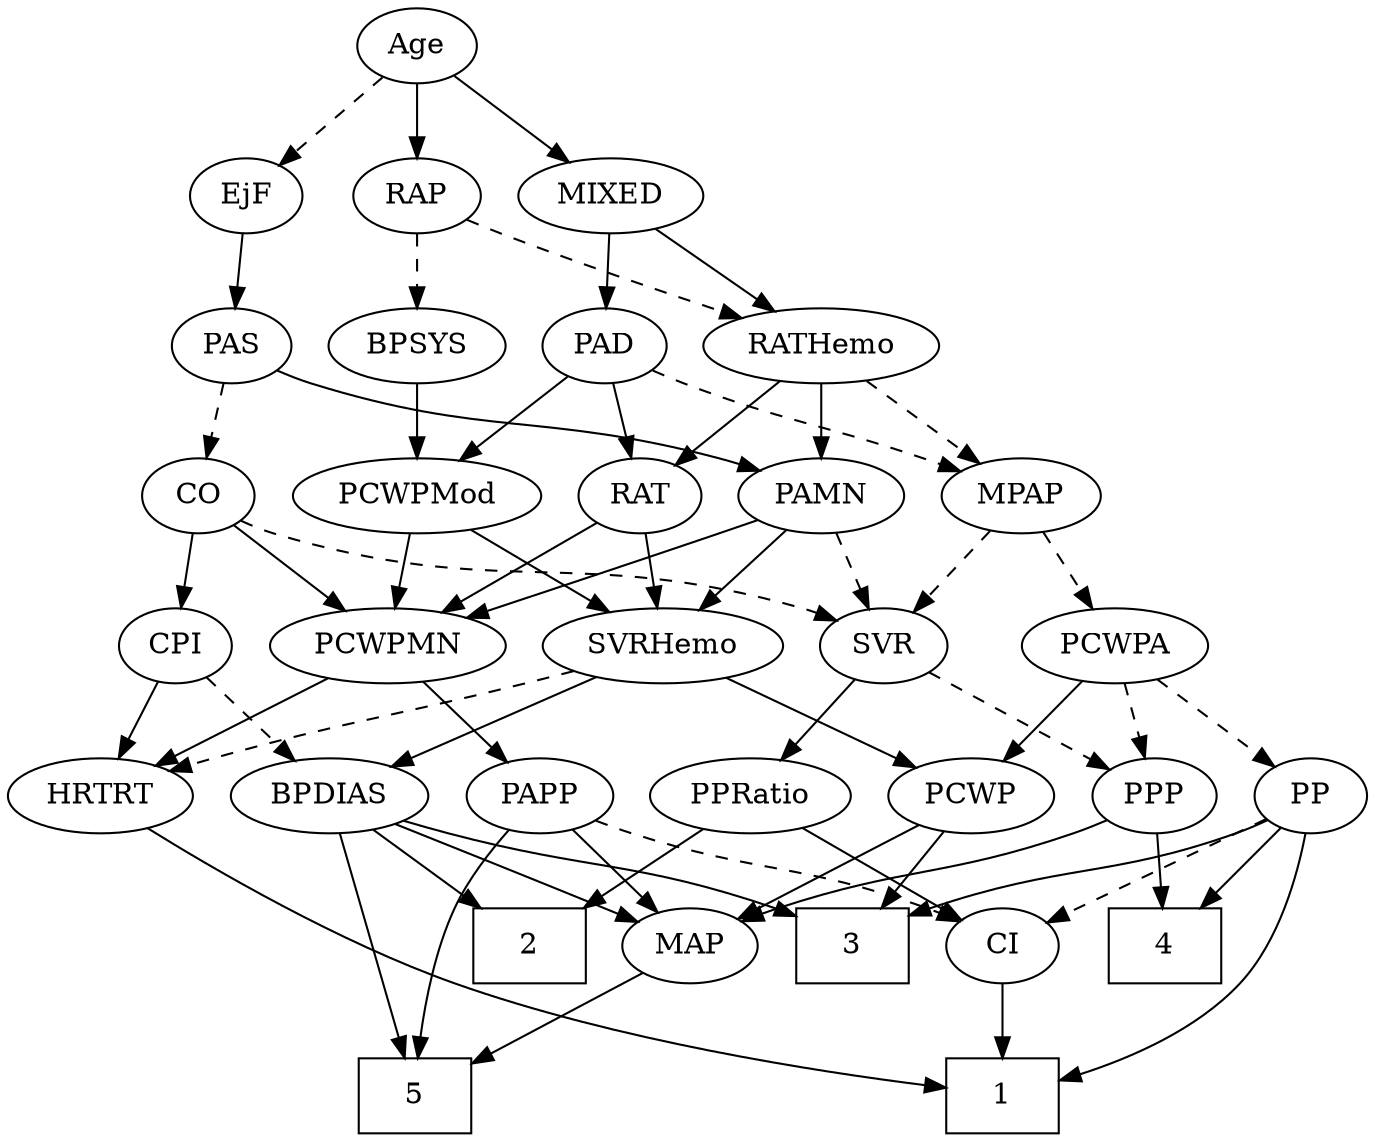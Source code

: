 strict digraph {
	graph [bb="0,0,592.65,540"];
	node [label="\N"];
	1	[height=0.5,
		pos="447.65,18",
		shape=box,
		width=0.75];
	2	[height=0.5,
		pos="223.65,90",
		shape=box,
		width=0.75];
	3	[height=0.5,
		pos="375.65,90",
		shape=box,
		width=0.75];
	4	[height=0.5,
		pos="519.65,90",
		shape=box,
		width=0.75];
	5	[height=0.5,
		pos="168.65,18",
		shape=box,
		width=0.75];
	Age	[height=0.5,
		pos="173.65,522",
		width=0.75];
	EjF	[height=0.5,
		pos="95.646,450",
		width=0.75];
	Age -> EjF	[pos="e,111.02,464.8 158.24,507.17 146.91,497.01 131.34,483.03 118.56,471.56",
		style=dashed];
	RAP	[height=0.5,
		pos="173.65,450",
		width=0.77632];
	Age -> RAP	[pos="e,173.65,468.1 173.65,503.7 173.65,495.98 173.65,486.71 173.65,478.11",
		style=solid];
	MIXED	[height=0.5,
		pos="259.65,450",
		width=1.1193];
	Age -> MIXED	[pos="e,241.03,466.16 190.23,507.5 202.39,497.61 219.15,483.96 233.15,472.56",
		style=solid];
	PAS	[height=0.5,
		pos="90.646,378",
		width=0.75];
	EjF -> PAS	[pos="e,91.868,396.1 94.411,431.7 93.86,423.98 93.197,414.71 92.583,406.11",
		style=solid];
	BPSYS	[height=0.5,
		pos="173.65,378",
		width=1.0471];
	RAP -> BPSYS	[pos="e,173.65,396.1 173.65,431.7 173.65,423.98 173.65,414.71 173.65,406.11",
		style=dashed];
	RATHemo	[height=0.5,
		pos="353.65,378",
		width=1.3721];
	RAP -> RATHemo	[pos="e,318.98,391.02 195.44,438.66 200.41,436.39 205.68,434.06 210.65,432 243.36,418.45 280.92,404.59 309.33,394.45",
		style=dashed];
	PAD	[height=0.5,
		pos="257.65,378",
		width=0.79437];
	MIXED -> PAD	[pos="e,258.14,396.1 259.15,431.7 258.93,423.98 258.67,414.71 258.42,406.11",
		style=solid];
	MIXED -> RATHemo	[pos="e,332.76,394.55 279.58,434.15 292.65,424.43 309.94,411.54 324.54,400.68",
		style=solid];
	MPAP	[height=0.5,
		pos="441.65,306",
		width=0.97491];
	SVR	[height=0.5,
		pos="376.65,234",
		width=0.77632];
	MPAP -> SVR	[pos="e,390.59,250.01 427.22,289.46 418.52,280.09 407.28,267.99 397.61,257.57",
		style=dashed];
	PCWPA	[height=0.5,
		pos="478.65,234",
		width=1.1555];
	MPAP -> PCWPA	[pos="e,469.68,251.96 450.41,288.41 454.73,280.25 460.03,270.22 464.87,261.07",
		style=dashed];
	PCWPMod	[height=0.5,
		pos="173.65,306",
		width=1.4443];
	BPSYS -> PCWPMod	[pos="e,173.65,324.1 173.65,359.7 173.65,351.98 173.65,342.71 173.65,334.11",
		style=solid];
	PAD -> MPAP	[pos="e,414.7,317.55 280.02,366.63 285.12,364.36 290.55,362.04 295.65,360 340.29,342.17 352.55,340.66 397.65,324 400.15,323.07 402.73,\
322.11 405.33,321.13",
		style=dashed];
	RAT	[height=0.5,
		pos="270.65,306",
		width=0.75827];
	PAD -> RAT	[pos="e,267.44,324.28 260.79,360.05 262.23,352.35 263.96,343.03 265.56,334.36",
		style=solid];
	PAD -> PCWPMod	[pos="e,192.85,323.01 241.05,363.17 229.57,353.6 214.03,340.65 200.76,329.6",
		style=solid];
	CO	[height=0.5,
		pos="76.646,306",
		width=0.75];
	CPI	[height=0.5,
		pos="67.646,234",
		width=0.75];
	CO -> CPI	[pos="e,69.868,252.28 74.468,288.05 73.477,280.35 72.279,271.03 71.165,262.36",
		style=solid];
	CO -> SVR	[pos="e,355.51,245.91 97.185,294.08 102.14,291.79 107.49,289.59 112.65,288 210.26,257.89 241.88,281.6 339.65,252 341.79,251.35 343.97,\
250.6 346.14,249.79",
		style=dashed];
	PCWPMN	[height=0.5,
		pos="162.65,234",
		width=1.3902];
	CO -> PCWPMN	[pos="e,143.41,250.65 93.228,291.5 105.22,281.74 121.7,268.33 135.59,257.02",
		style=solid];
	PAS -> CO	[pos="e,80.102,324.28 87.257,360.05 85.716,352.35 83.852,343.03 82.119,334.36",
		style=dashed];
	PAMN	[height=0.5,
		pos="352.65,306",
		width=1.011];
	PAS -> PAMN	[pos="e,325.15,317.96 111.23,366.23 116.19,363.93 121.53,361.69 126.65,360 204.11,334.39 228.14,346.21 306.65,324 309.58,323.17 312.6,\
322.24 315.61,321.25",
		style=solid];
	PAMN -> SVR	[pos="e,370.89,251.79 358.46,288.05 361.2,280.06 364.53,270.33 367.6,261.4",
		style=dashed];
	PAMN -> PCWPMN	[pos="e,196.4,247.41 324.43,294.57 318.55,292.39 312.4,290.12 306.65,288 272.89,275.55 234.66,261.48 206.08,250.97",
		style=solid];
	SVRHemo	[height=0.5,
		pos="280.65,234",
		width=1.3902];
	PAMN -> SVRHemo	[pos="e,297.33,251.22 336.67,289.46 327.27,280.32 315.19,268.59 304.67,258.35",
		style=solid];
	RATHemo -> MPAP	[pos="e,423.37,321.54 373.18,361.46 385.59,351.59 401.81,338.69 415.35,327.92",
		style=dashed];
	RATHemo -> PAMN	[pos="e,352.89,324.1 353.4,359.7 353.29,351.98 353.16,342.71 353.03,334.11",
		style=solid];
	RATHemo -> RAT	[pos="e,286.89,320.7 334.81,361.12 322.96,351.12 307.56,338.13 294.81,327.38",
		style=solid];
	BPDIAS	[height=0.5,
		pos="139.65,162",
		width=1.1735];
	CPI -> BPDIAS	[pos="e,123.34,178.85 82.217,218.83 91.899,209.42 104.83,196.85 115.97,186.01",
		style=dashed];
	HRTRT	[height=0.5,
		pos="39.646,162",
		width=1.1013];
	CPI -> HRTRT	[pos="e,46.429,179.96 61.011,216.41 57.781,208.34 53.819,198.43 50.188,189.35",
		style=solid];
	RAT -> PCWPMN	[pos="e,185.75,249.97 251.83,292.81 235.97,282.53 212.94,267.6 194.25,255.49",
		style=solid];
	RAT -> SVRHemo	[pos="e,278.18,252.28 273.07,288.05 274.17,280.35 275.5,271.03 276.74,262.36",
		style=solid];
	PPP	[height=0.5,
		pos="493.65,162",
		width=0.75];
	SVR -> PPP	[pos="e,474.09,174.7 396.49,221.13 415.43,209.79 444.16,192.61 465.46,179.86",
		style=dashed];
	PPRatio	[height=0.5,
		pos="320.65,162",
		width=1.1013];
	SVR -> PPRatio	[pos="e,333.82,179.47 364.22,217.46 357.17,208.65 348.19,197.43 340.22,187.46",
		style=solid];
	PCWPMod -> PCWPMN	[pos="e,165.33,252.1 170.93,287.7 169.72,279.98 168.26,270.71 166.91,262.11",
		style=solid];
	PCWPMod -> SVRHemo	[pos="e,257.47,250.16 196.86,289.81 212.15,279.81 232.35,266.6 249.08,255.65",
		style=solid];
	PP	[height=0.5,
		pos="565.65,162",
		width=0.75];
	PCWPA -> PP	[pos="e,549.15,176.27 497.52,217.81 510.27,207.55 527.22,193.91 541.03,182.81",
		style=dashed];
	PCWPA -> PPP	[pos="e,489.94,180.28 482.28,216.05 483.95,208.26 485.97,198.82 487.84,190.08",
		style=dashed];
	PCWP	[height=0.5,
		pos="413.65,162",
		width=0.97491];
	PCWPA -> PCWP	[pos="e,428.34,178.82 463.9,217.12 455.42,207.99 444.62,196.36 435.2,186.22",
		style=solid];
	PAPP	[height=0.5,
		pos="231.65,162",
		width=0.88464];
	PCWPMN -> PAPP	[pos="e,216.67,178.19 178.65,216.76 187.79,207.5 199.38,195.73 209.39,185.58",
		style=solid];
	PCWPMN -> HRTRT	[pos="e,63.43,176.54 137.16,218.5 118.37,207.8 92.644,193.16 72.336,181.6",
		style=solid];
	SVRHemo -> BPDIAS	[pos="e,166.36,176.26 252.45,219 230.32,208.01 199.35,192.64 175.46,180.78",
		style=solid];
	SVRHemo -> PCWP	[pos="e,390.01,175.44 307.88,218.67 329.03,207.54 358.43,192.06 380.86,180.25",
		style=solid];
	SVRHemo -> HRTRT	[pos="e,69.859,173.85 242.9,222.03 235.84,220 228.53,217.92 221.65,216 162.67,199.52 147.17,198.05 88.646,180 85.687,179.09 82.639,178.11 \
79.579,177.11",
		style=dashed];
	BPDIAS -> 2	[pos="e,202.99,108.21 158.29,145.46 169.15,136.41 183.07,124.81 195.27,114.64",
		style=solid];
	BPDIAS -> 3	[pos="e,348.37,104.58 171.35,149.97 177.71,147.89 184.37,145.8 190.65,144 253.19,126.06 273.57,130.22 338.85,107.91",
		style=solid];
	BPDIAS -> 5	[pos="e,163.71,36.09 142.06,143.85 144.71,125.86 149.29,96.813 154.65,72 156.48,63.497 158.79,54.309 161,46.009",
		style=solid];
	MAP	[height=0.5,
		pos="299.65,90",
		width=0.84854];
	BPDIAS -> MAP	[pos="e,275.72,101.47 168.25,148.49 195.79,136.44 237.42,118.23 266.41,105.54",
		style=solid];
	MAP -> 5	[pos="e,196.11,33.676 277.72,77.284 257.92,66.701 228.38,50.921 205.04,38.448",
		style=solid];
	PP -> 1	[pos="e,474.66,24.49 568.28,143.91 570.29,124.64 570.59,93.235 555.65,72 538.95,48.281 508.59,34.699 484.3,27.236",
		style=solid];
	PP -> 3	[pos="e,402.99,104.41 544.55,150.41 539.71,148.16 534.55,145.89 529.65,144 481.3,125.32 464.62,127.44 412.41,108.01",
		style=solid];
	PP -> 4	[pos="e,531.01,108.29 555.21,145.12 549.69,136.72 542.78,126.2 536.52,116.67",
		style=solid];
	CI	[height=0.5,
		pos="447.65,90",
		width=0.75];
	PP -> CI	[pos="e,467.16,102.58 546.16,149.44 527.03,138.09 497.64,120.66 475.94,107.78",
		style=dashed];
	PPP -> 4	[pos="e,513.17,108.45 499.81,144.41 502.73,136.54 506.3,126.93 509.6,118.04",
		style=solid];
	PPP -> MAP	[pos="e,323.17,101.49 472.55,150.41 467.71,148.16 462.55,145.89 457.65,144 406.5,124.24 391.17,126.75 339.65,108 337.29,107.14 334.87,\
106.22 332.44,105.27",
		style=solid];
	PPRatio -> 2	[pos="e,247.26,108.04 300.08,146.15 287.15,136.83 270.21,124.61 255.57,114.04",
		style=solid];
	PPRatio -> CI	[pos="e,427.32,102.2 344.83,147.67 365.74,136.15 396.02,119.46 418.31,107.17",
		style=solid];
	PCWP -> 3	[pos="e,385.12,108.45 404.64,144.41 400.28,136.37 394.93,126.51 390.02,117.47",
		style=solid];
	PCWP -> MAP	[pos="e,320.13,103.58 391.94,147.67 374.01,136.66 348.4,120.94 328.71,108.85",
		style=solid];
	CI -> 1	[pos="e,447.65,36.104 447.65,71.697 447.65,63.983 447.65,54.712 447.65,46.112",
		style=solid];
	PAPP -> 5	[pos="e,169.86,36.189 215.96,146.19 206.37,136.26 194.64,122.42 187.65,108 178.19,88.511 173.42,64.372 171.02,46.152",
		style=solid];
	PAPP -> MAP	[pos="e,284.92,106.16 246.4,145.81 255.58,136.36 267.55,124.04 277.81,113.48",
		style=solid];
	PAPP -> CI	[pos="e,426.61,101.75 255.96,149.98 261.09,147.85 266.5,145.74 271.65,144 332.49,123.38 351.22,129.81 411.65,108 413.5,107.33 415.39,106.6 \
417.28,105.83",
		style=dashed];
	HRTRT -> 1	[pos="e,420.6,21.46 59.102,146.3 86.374,126.43 138.19,91.252 187.65,72 263.75,42.371 359.14,28.362 410.61,22.547",
		style=solid];
}
